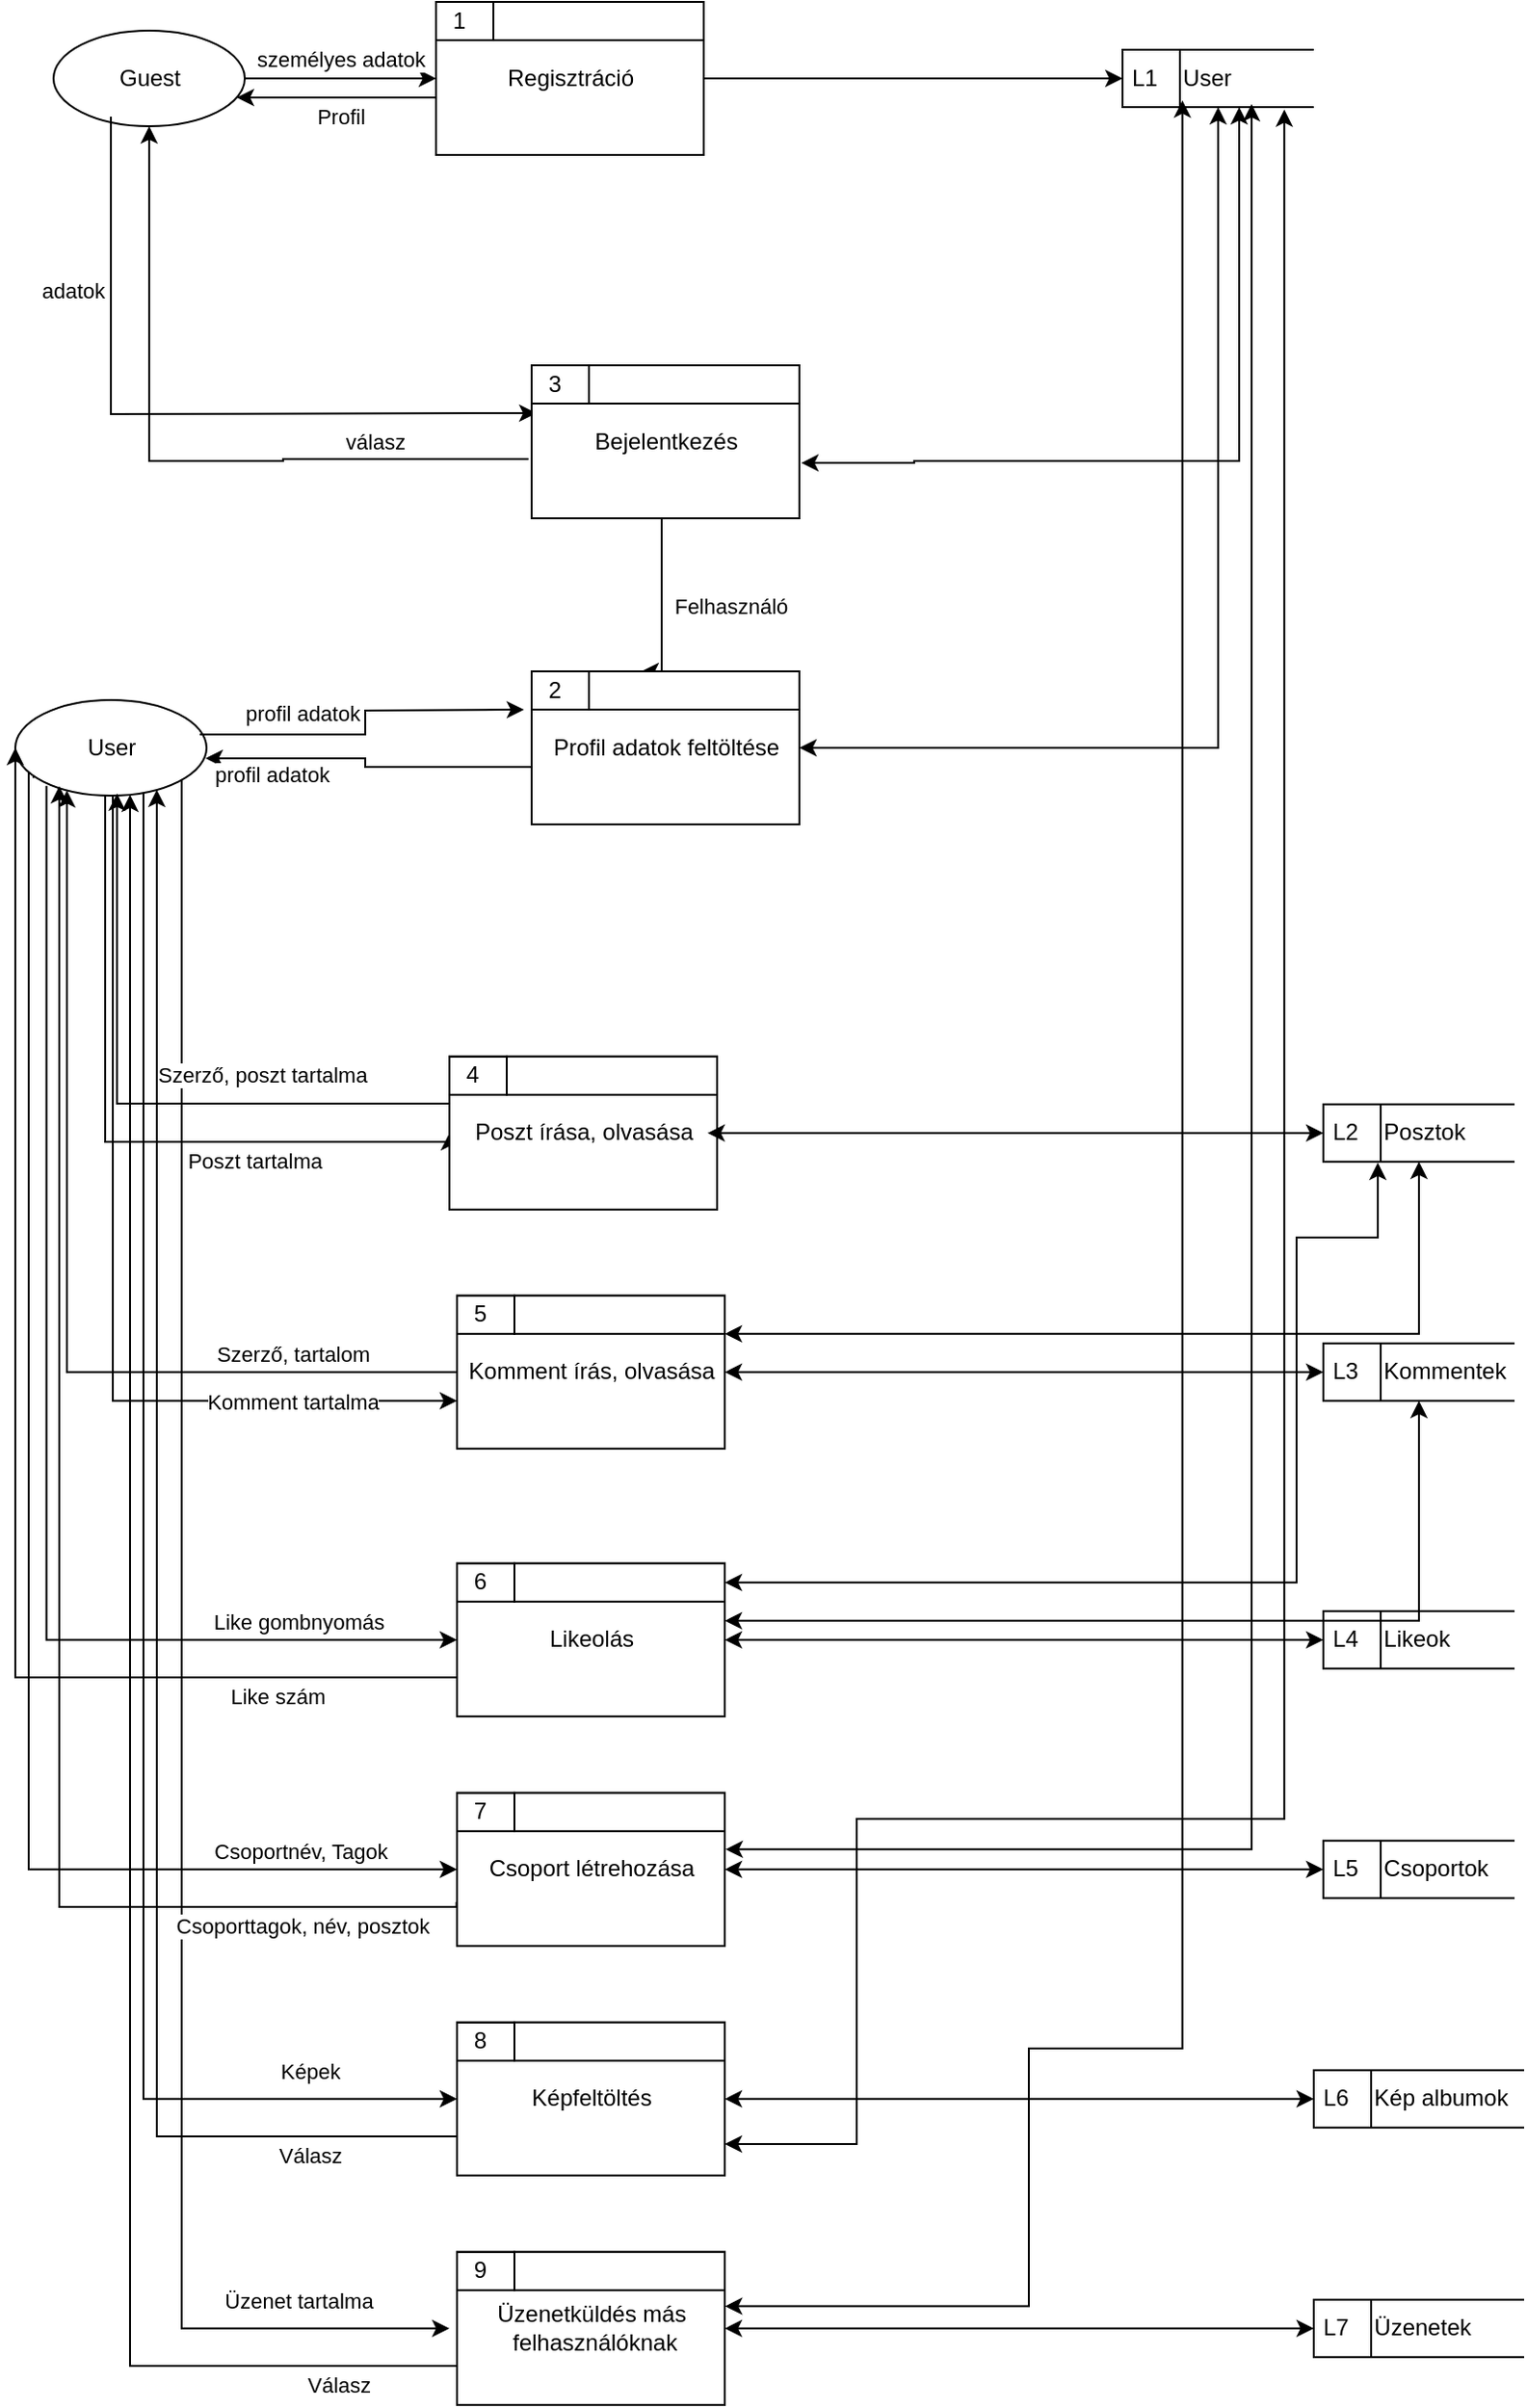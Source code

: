 <mxfile version="16.6.6" type="device"><diagram id="ANR_vp_lhepTak9021Tx" name="Page-1"><mxGraphModel dx="1237" dy="683" grid="1" gridSize="10" guides="1" tooltips="1" connect="1" arrows="1" fold="1" page="1" pageScale="1" pageWidth="827" pageHeight="1169" math="0" shadow="0"><root><mxCell id="0"/><mxCell id="1" parent="0"/><mxCell id="r7AQeuSnWRt4MaGUqUFz-83" style="edgeStyle=orthogonalEdgeStyle;rounded=0;orthogonalLoop=1;jettySize=auto;html=1;startArrow=none;startFill=0;entryX=0;entryY=0.5;entryDx=0;entryDy=0;exitX=0.457;exitY=0.99;exitDx=0;exitDy=0;exitPerimeter=0;" parent="1" source="r7AQeuSnWRt4MaGUqUFz-1" target="r7AQeuSnWRt4MaGUqUFz-18" edge="1"><mxGeometry relative="1" as="geometry"><mxPoint x="247" y="726.4" as="targetPoint"/><mxPoint x="77" y="626.4" as="sourcePoint"/><Array as="points"><mxPoint x="77" y="545"/><mxPoint x="77" y="726"/><mxPoint x="257" y="726"/></Array></mxGeometry></mxCell><mxCell id="r7AQeuSnWRt4MaGUqUFz-91" value="Poszt tartalma" style="edgeLabel;html=1;align=center;verticalAlign=middle;resizable=0;points=[];" parent="r7AQeuSnWRt4MaGUqUFz-83" vertex="1" connectable="0"><mxGeometry x="0.42" relative="1" as="geometry"><mxPoint y="10" as="offset"/></mxGeometry></mxCell><mxCell id="r7AQeuSnWRt4MaGUqUFz-84" style="edgeStyle=orthogonalEdgeStyle;rounded=0;orthogonalLoop=1;jettySize=auto;html=1;entryX=0;entryY=0.75;entryDx=0;entryDy=0;startArrow=none;startFill=0;exitX=0.483;exitY=0.99;exitDx=0;exitDy=0;exitPerimeter=0;" parent="1" source="r7AQeuSnWRt4MaGUqUFz-1" edge="1"><mxGeometry relative="1" as="geometry"><mxPoint x="81" y="620.895" as="sourcePoint"/><mxPoint x="261" y="861.4" as="targetPoint"/><Array as="points"><mxPoint x="81" y="545"/><mxPoint x="81" y="861"/></Array></mxGeometry></mxCell><mxCell id="r7AQeuSnWRt4MaGUqUFz-92" value="Komment tartalma" style="edgeLabel;html=1;align=center;verticalAlign=middle;resizable=0;points=[];" parent="r7AQeuSnWRt4MaGUqUFz-84" vertex="1" connectable="0"><mxGeometry x="0.592" relative="1" as="geometry"><mxPoint x="16" as="offset"/></mxGeometry></mxCell><mxCell id="r7AQeuSnWRt4MaGUqUFz-85" style="edgeStyle=orthogonalEdgeStyle;rounded=0;orthogonalLoop=1;jettySize=auto;html=1;entryX=0;entryY=0.5;entryDx=0;entryDy=0;startArrow=none;startFill=0;exitX=0.163;exitY=0.898;exitDx=0;exitDy=0;exitPerimeter=0;" parent="1" source="r7AQeuSnWRt4MaGUqUFz-1" target="r7AQeuSnWRt4MaGUqUFz-28" edge="1"><mxGeometry relative="1" as="geometry"><mxPoint x="47" y="621.4" as="sourcePoint"/><Array as="points"><mxPoint x="46" y="986"/></Array></mxGeometry></mxCell><mxCell id="r7AQeuSnWRt4MaGUqUFz-93" value="Like gombnyomás" style="edgeLabel;html=1;align=center;verticalAlign=middle;resizable=0;points=[];" parent="r7AQeuSnWRt4MaGUqUFz-85" vertex="1" connectable="0"><mxGeometry x="0.712" y="2" relative="1" as="geometry"><mxPoint x="12" y="-8" as="offset"/></mxGeometry></mxCell><mxCell id="r7AQeuSnWRt4MaGUqUFz-86" style="edgeStyle=orthogonalEdgeStyle;rounded=0;orthogonalLoop=1;jettySize=auto;html=1;entryX=0;entryY=0.5;entryDx=0;entryDy=0;startArrow=none;startFill=0;exitX=0.095;exitY=0.816;exitDx=0;exitDy=0;exitPerimeter=0;" parent="1" source="r7AQeuSnWRt4MaGUqUFz-1" target="r7AQeuSnWRt4MaGUqUFz-38" edge="1"><mxGeometry relative="1" as="geometry"><mxPoint x="37" y="616.4" as="sourcePoint"/><Array as="points"><mxPoint x="40" y="530"/><mxPoint x="37" y="530"/><mxPoint x="37" y="1106"/></Array></mxGeometry></mxCell><mxCell id="r7AQeuSnWRt4MaGUqUFz-94" value="Csoportnév, Tagok" style="edgeLabel;html=1;align=center;verticalAlign=middle;resizable=0;points=[];" parent="r7AQeuSnWRt4MaGUqUFz-86" vertex="1" connectable="0"><mxGeometry x="0.772" y="1" relative="1" as="geometry"><mxPoint x="10" y="-9" as="offset"/></mxGeometry></mxCell><mxCell id="r7AQeuSnWRt4MaGUqUFz-87" style="edgeStyle=orthogonalEdgeStyle;rounded=0;orthogonalLoop=1;jettySize=auto;html=1;entryX=0;entryY=0.5;entryDx=0;entryDy=0;startArrow=none;startFill=0;exitX=0.628;exitY=0.97;exitDx=0;exitDy=0;exitPerimeter=0;" parent="1" source="r7AQeuSnWRt4MaGUqUFz-1" target="r7AQeuSnWRt4MaGUqUFz-48" edge="1"><mxGeometry relative="1" as="geometry"><mxPoint x="97" y="624.313" as="sourcePoint"/><Array as="points"><mxPoint x="97" y="544"/><mxPoint x="97" y="1226"/></Array></mxGeometry></mxCell><mxCell id="r7AQeuSnWRt4MaGUqUFz-95" value="Képek" style="edgeLabel;html=1;align=center;verticalAlign=middle;resizable=0;points=[];" parent="r7AQeuSnWRt4MaGUqUFz-87" vertex="1" connectable="0"><mxGeometry x="0.818" y="1" relative="1" as="geometry"><mxPoint y="-14" as="offset"/></mxGeometry></mxCell><mxCell id="r7AQeuSnWRt4MaGUqUFz-88" style="edgeStyle=orthogonalEdgeStyle;rounded=0;orthogonalLoop=1;jettySize=auto;html=1;startArrow=none;startFill=0;" parent="1" source="r7AQeuSnWRt4MaGUqUFz-1" edge="1"><mxGeometry relative="1" as="geometry"><mxPoint x="117.034" y="616.397" as="sourcePoint"/><mxPoint x="257" y="1346.4" as="targetPoint"/><Array as="points"><mxPoint x="117" y="1346"/></Array></mxGeometry></mxCell><mxCell id="r7AQeuSnWRt4MaGUqUFz-96" value="Üzenet tartalma" style="edgeLabel;html=1;align=center;verticalAlign=middle;resizable=0;points=[];" parent="r7AQeuSnWRt4MaGUqUFz-88" vertex="1" connectable="0"><mxGeometry x="0.833" relative="1" as="geometry"><mxPoint y="-15" as="offset"/></mxGeometry></mxCell><mxCell id="r7AQeuSnWRt4MaGUqUFz-1" value="User" style="shape=ellipse;html=1;dashed=0;whitespace=wrap;perimeter=ellipsePerimeter;" parent="1" vertex="1"><mxGeometry x="30" y="495" width="100" height="50" as="geometry"/></mxCell><mxCell id="r7AQeuSnWRt4MaGUqUFz-69" style="edgeStyle=orthogonalEdgeStyle;rounded=0;orthogonalLoop=1;jettySize=auto;html=1;entryX=0;entryY=0.5;entryDx=0;entryDy=0;" parent="1" source="r7AQeuSnWRt4MaGUqUFz-2" target="r7AQeuSnWRt4MaGUqUFz-6" edge="1"><mxGeometry relative="1" as="geometry"><Array as="points"><mxPoint x="200" y="170"/><mxPoint x="200" y="170"/></Array></mxGeometry></mxCell><mxCell id="r7AQeuSnWRt4MaGUqUFz-71" value="személyes adatok" style="edgeLabel;html=1;align=center;verticalAlign=middle;resizable=0;points=[];" parent="r7AQeuSnWRt4MaGUqUFz-69" vertex="1" connectable="0"><mxGeometry x="-0.14" y="1" relative="1" as="geometry"><mxPoint x="7" y="-9" as="offset"/></mxGeometry></mxCell><mxCell id="r7AQeuSnWRt4MaGUqUFz-2" value="Guest" style="shape=ellipse;html=1;dashed=0;whitespace=wrap;perimeter=ellipsePerimeter;" parent="1" vertex="1"><mxGeometry x="50" y="145" width="100" height="50" as="geometry"/></mxCell><mxCell id="r7AQeuSnWRt4MaGUqUFz-5" value="" style="group" parent="1" vertex="1" connectable="0"><mxGeometry x="250.0" y="130" width="140" height="80" as="geometry"/></mxCell><mxCell id="r7AQeuSnWRt4MaGUqUFz-6" value="" style="html=1;dashed=0;whitespace=wrap;rounded=0;sketch=0;strokeColor=#000000;align=left;" parent="r7AQeuSnWRt4MaGUqUFz-5" vertex="1"><mxGeometry width="140" height="80" as="geometry"/></mxCell><mxCell id="r7AQeuSnWRt4MaGUqUFz-7" value="1&amp;nbsp;&amp;nbsp;" style="text;html=1;resizable=0;autosize=1;align=center;verticalAlign=middle;points=[];fillColor=none;rounded=0;sketch=0;strokeColor=#000000;" parent="r7AQeuSnWRt4MaGUqUFz-5" vertex="1"><mxGeometry width="30" height="20" as="geometry"/></mxCell><mxCell id="r7AQeuSnWRt4MaGUqUFz-8" value="Regisztráció" style="text;html=1;resizable=0;autosize=1;align=center;verticalAlign=middle;points=[];fillColor=none;strokeColor=none;rounded=0;sketch=0;" parent="r7AQeuSnWRt4MaGUqUFz-5" vertex="1"><mxGeometry x="30" y="30" width="80" height="20" as="geometry"/></mxCell><mxCell id="r7AQeuSnWRt4MaGUqUFz-9" value="" style="rounded=0;whiteSpace=wrap;html=1;sketch=0;strokeColor=#000000;align=left;" parent="r7AQeuSnWRt4MaGUqUFz-5" vertex="1"><mxGeometry x="30.0" width="110" height="20" as="geometry"/></mxCell><mxCell id="r7AQeuSnWRt4MaGUqUFz-17" value="" style="group" parent="1" vertex="1" connectable="0"><mxGeometry x="257.0" y="681.4" width="140" height="80" as="geometry"/></mxCell><mxCell id="r7AQeuSnWRt4MaGUqUFz-18" value="" style="html=1;dashed=0;whitespace=wrap;rounded=0;sketch=0;strokeColor=#000000;align=left;" parent="r7AQeuSnWRt4MaGUqUFz-17" vertex="1"><mxGeometry width="140" height="80" as="geometry"/></mxCell><mxCell id="r7AQeuSnWRt4MaGUqUFz-19" value="4&amp;nbsp;&amp;nbsp;" style="text;html=1;resizable=0;autosize=1;align=center;verticalAlign=middle;points=[];fillColor=none;rounded=0;sketch=0;strokeColor=#000000;" parent="r7AQeuSnWRt4MaGUqUFz-17" vertex="1"><mxGeometry width="30" height="20" as="geometry"/></mxCell><mxCell id="r7AQeuSnWRt4MaGUqUFz-20" value="Poszt írása, olvasása" style="text;html=1;resizable=0;autosize=1;align=center;verticalAlign=middle;points=[];fillColor=none;strokeColor=none;rounded=0;sketch=0;" parent="r7AQeuSnWRt4MaGUqUFz-17" vertex="1"><mxGeometry x="5" y="30" width="130" height="20" as="geometry"/></mxCell><mxCell id="r7AQeuSnWRt4MaGUqUFz-21" value="" style="rounded=0;whiteSpace=wrap;html=1;sketch=0;strokeColor=#000000;align=left;" parent="r7AQeuSnWRt4MaGUqUFz-17" vertex="1"><mxGeometry x="30.0" width="110" height="20" as="geometry"/></mxCell><mxCell id="r7AQeuSnWRt4MaGUqUFz-22" value="" style="group" parent="1" vertex="1" connectable="0"><mxGeometry x="261.0" y="806.4" width="140" height="80" as="geometry"/></mxCell><mxCell id="r7AQeuSnWRt4MaGUqUFz-23" value="" style="html=1;dashed=0;whitespace=wrap;rounded=0;sketch=0;strokeColor=#000000;align=left;" parent="r7AQeuSnWRt4MaGUqUFz-22" vertex="1"><mxGeometry width="140" height="80" as="geometry"/></mxCell><mxCell id="r7AQeuSnWRt4MaGUqUFz-24" value="5&amp;nbsp;&amp;nbsp;" style="text;html=1;resizable=0;autosize=1;align=center;verticalAlign=middle;points=[];fillColor=none;rounded=0;sketch=0;strokeColor=#000000;" parent="r7AQeuSnWRt4MaGUqUFz-22" vertex="1"><mxGeometry width="30" height="20" as="geometry"/></mxCell><mxCell id="r7AQeuSnWRt4MaGUqUFz-25" value="Komment írás, olvasása" style="text;html=1;resizable=0;autosize=1;align=center;verticalAlign=middle;points=[];fillColor=none;strokeColor=none;rounded=0;sketch=0;" parent="r7AQeuSnWRt4MaGUqUFz-22" vertex="1"><mxGeometry y="30" width="140" height="20" as="geometry"/></mxCell><mxCell id="r7AQeuSnWRt4MaGUqUFz-26" value="" style="rounded=0;whiteSpace=wrap;html=1;sketch=0;strokeColor=#000000;align=left;" parent="r7AQeuSnWRt4MaGUqUFz-22" vertex="1"><mxGeometry x="30.0" width="110" height="20" as="geometry"/></mxCell><mxCell id="r7AQeuSnWRt4MaGUqUFz-27" value="" style="group" parent="1" vertex="1" connectable="0"><mxGeometry x="261.0" y="946.4" width="140" height="80" as="geometry"/></mxCell><mxCell id="r7AQeuSnWRt4MaGUqUFz-28" value="" style="html=1;dashed=0;whitespace=wrap;rounded=0;sketch=0;strokeColor=#000000;align=left;" parent="r7AQeuSnWRt4MaGUqUFz-27" vertex="1"><mxGeometry width="140" height="80" as="geometry"/></mxCell><mxCell id="r7AQeuSnWRt4MaGUqUFz-29" value="6&amp;nbsp;&amp;nbsp;" style="text;html=1;resizable=0;autosize=1;align=center;verticalAlign=middle;points=[];fillColor=none;rounded=0;sketch=0;strokeColor=#000000;" parent="r7AQeuSnWRt4MaGUqUFz-27" vertex="1"><mxGeometry width="30" height="20" as="geometry"/></mxCell><mxCell id="r7AQeuSnWRt4MaGUqUFz-30" value="Likeolás" style="text;html=1;resizable=0;autosize=1;align=center;verticalAlign=middle;points=[];fillColor=none;strokeColor=none;rounded=0;sketch=0;" parent="r7AQeuSnWRt4MaGUqUFz-27" vertex="1"><mxGeometry x="40" y="30" width="60" height="20" as="geometry"/></mxCell><mxCell id="r7AQeuSnWRt4MaGUqUFz-31" value="" style="rounded=0;whiteSpace=wrap;html=1;sketch=0;strokeColor=#000000;align=left;" parent="r7AQeuSnWRt4MaGUqUFz-27" vertex="1"><mxGeometry x="30.0" width="110" height="20" as="geometry"/></mxCell><mxCell id="r7AQeuSnWRt4MaGUqUFz-37" value="" style="group" parent="1" vertex="1" connectable="0"><mxGeometry x="261.0" y="1066.4" width="140" height="80" as="geometry"/></mxCell><mxCell id="r7AQeuSnWRt4MaGUqUFz-38" value="" style="html=1;dashed=0;whitespace=wrap;rounded=0;sketch=0;strokeColor=#000000;align=left;" parent="r7AQeuSnWRt4MaGUqUFz-37" vertex="1"><mxGeometry width="140" height="80" as="geometry"/></mxCell><mxCell id="r7AQeuSnWRt4MaGUqUFz-39" value="7&amp;nbsp;&amp;nbsp;" style="text;html=1;resizable=0;autosize=1;align=center;verticalAlign=middle;points=[];fillColor=none;rounded=0;sketch=0;strokeColor=#000000;" parent="r7AQeuSnWRt4MaGUqUFz-37" vertex="1"><mxGeometry width="30" height="20" as="geometry"/></mxCell><mxCell id="r7AQeuSnWRt4MaGUqUFz-40" value="Csoport létrehozása" style="text;html=1;resizable=0;autosize=1;align=center;verticalAlign=middle;points=[];fillColor=none;strokeColor=none;rounded=0;sketch=0;" parent="r7AQeuSnWRt4MaGUqUFz-37" vertex="1"><mxGeometry x="10" y="30" width="120" height="20" as="geometry"/></mxCell><mxCell id="r7AQeuSnWRt4MaGUqUFz-41" value="" style="rounded=0;whiteSpace=wrap;html=1;sketch=0;strokeColor=#000000;align=left;" parent="r7AQeuSnWRt4MaGUqUFz-37" vertex="1"><mxGeometry x="30.0" width="110" height="20" as="geometry"/></mxCell><mxCell id="r7AQeuSnWRt4MaGUqUFz-47" value="" style="group" parent="1" vertex="1" connectable="0"><mxGeometry x="261.0" y="1186.4" width="140" height="80" as="geometry"/></mxCell><mxCell id="r7AQeuSnWRt4MaGUqUFz-48" value="" style="html=1;dashed=0;whitespace=wrap;rounded=0;sketch=0;strokeColor=#000000;align=left;" parent="r7AQeuSnWRt4MaGUqUFz-47" vertex="1"><mxGeometry width="140" height="80" as="geometry"/></mxCell><mxCell id="r7AQeuSnWRt4MaGUqUFz-49" value="8&amp;nbsp;&amp;nbsp;" style="text;html=1;resizable=0;autosize=1;align=center;verticalAlign=middle;points=[];fillColor=none;rounded=0;sketch=0;strokeColor=#000000;" parent="r7AQeuSnWRt4MaGUqUFz-47" vertex="1"><mxGeometry width="30" height="20" as="geometry"/></mxCell><mxCell id="r7AQeuSnWRt4MaGUqUFz-50" value="Képfeltöltés" style="text;html=1;resizable=0;autosize=1;align=center;verticalAlign=middle;points=[];fillColor=none;strokeColor=none;rounded=0;sketch=0;" parent="r7AQeuSnWRt4MaGUqUFz-47" vertex="1"><mxGeometry x="30" y="30" width="80" height="20" as="geometry"/></mxCell><mxCell id="r7AQeuSnWRt4MaGUqUFz-51" value="" style="rounded=0;whiteSpace=wrap;html=1;sketch=0;strokeColor=#000000;align=left;" parent="r7AQeuSnWRt4MaGUqUFz-47" vertex="1"><mxGeometry x="30.0" width="110" height="20" as="geometry"/></mxCell><mxCell id="r7AQeuSnWRt4MaGUqUFz-52" value="" style="group" parent="1" vertex="1" connectable="0"><mxGeometry x="261.0" y="1306.4" width="140" height="80" as="geometry"/></mxCell><mxCell id="r7AQeuSnWRt4MaGUqUFz-53" value="" style="html=1;dashed=0;whitespace=wrap;rounded=0;sketch=0;strokeColor=#000000;align=left;" parent="r7AQeuSnWRt4MaGUqUFz-52" vertex="1"><mxGeometry width="140" height="80" as="geometry"/></mxCell><mxCell id="r7AQeuSnWRt4MaGUqUFz-54" value="9&amp;nbsp;&amp;nbsp;" style="text;html=1;resizable=0;autosize=1;align=center;verticalAlign=middle;points=[];fillColor=none;rounded=0;sketch=0;strokeColor=#000000;" parent="r7AQeuSnWRt4MaGUqUFz-52" vertex="1"><mxGeometry width="30" height="20" as="geometry"/></mxCell><mxCell id="r7AQeuSnWRt4MaGUqUFz-55" value="Üzenetküldés más&lt;br&gt;&amp;nbsp;felhasználóknak" style="text;html=1;resizable=0;autosize=1;align=center;verticalAlign=middle;points=[];fillColor=none;strokeColor=none;rounded=0;sketch=0;" parent="r7AQeuSnWRt4MaGUqUFz-52" vertex="1"><mxGeometry x="15" y="25" width="110" height="30" as="geometry"/></mxCell><mxCell id="r7AQeuSnWRt4MaGUqUFz-56" value="" style="rounded=0;whiteSpace=wrap;html=1;sketch=0;strokeColor=#000000;align=left;" parent="r7AQeuSnWRt4MaGUqUFz-52" vertex="1"><mxGeometry x="30.0" width="110" height="20" as="geometry"/></mxCell><mxCell id="r7AQeuSnWRt4MaGUqUFz-62" value="L1&lt;span style=&quot;white-space: pre&quot;&gt;&#9;&lt;/span&gt;User" style="html=1;dashed=0;whitespace=wrap;shape=mxgraph.dfd.dataStoreID;align=left;spacingLeft=3;points=[[0,0],[0.5,0],[1,0],[0,0.5],[1,0.5],[0,1],[0.5,1],[1,1]];" parent="1" vertex="1"><mxGeometry x="609" y="155" width="100" height="30" as="geometry"/></mxCell><mxCell id="r7AQeuSnWRt4MaGUqUFz-63" value="L2&lt;span style=&quot;white-space: pre&quot;&gt;&#9;&lt;/span&gt;Posztok" style="html=1;dashed=0;whitespace=wrap;shape=mxgraph.dfd.dataStoreID;align=left;spacingLeft=3;points=[[0,0],[0.5,0],[1,0],[0,0.5],[1,0.5],[0,1],[0.5,1],[1,1]];" parent="1" vertex="1"><mxGeometry x="714" y="706.4" width="100" height="30" as="geometry"/></mxCell><mxCell id="r7AQeuSnWRt4MaGUqUFz-64" value="L3&lt;span style=&quot;white-space: pre&quot;&gt;&#9;&lt;/span&gt;Kommentek" style="html=1;dashed=0;whitespace=wrap;shape=mxgraph.dfd.dataStoreID;align=left;spacingLeft=3;points=[[0,0],[0.5,0],[1,0],[0,0.5],[1,0.5],[0,1],[0.5,1],[1,1]];" parent="1" vertex="1"><mxGeometry x="714" y="831.4" width="100" height="30" as="geometry"/></mxCell><mxCell id="r7AQeuSnWRt4MaGUqUFz-65" value="L4&lt;span style=&quot;white-space: pre&quot;&gt;&#9;&lt;/span&gt;Likeok" style="html=1;dashed=0;whitespace=wrap;shape=mxgraph.dfd.dataStoreID;align=left;spacingLeft=3;points=[[0,0],[0.5,0],[1,0],[0,0.5],[1,0.5],[0,1],[0.5,1],[1,1]];" parent="1" vertex="1"><mxGeometry x="714" y="971.4" width="100" height="30" as="geometry"/></mxCell><mxCell id="r7AQeuSnWRt4MaGUqUFz-66" value="L5&lt;span style=&quot;white-space: pre&quot;&gt;&#9;&lt;/span&gt;Csoportok" style="html=1;dashed=0;whitespace=wrap;shape=mxgraph.dfd.dataStoreID;align=left;spacingLeft=3;points=[[0,0],[0.5,0],[1,0],[0,0.5],[1,0.5],[0,1],[0.5,1],[1,1]];" parent="1" vertex="1"><mxGeometry x="714" y="1091.4" width="100" height="30" as="geometry"/></mxCell><mxCell id="r7AQeuSnWRt4MaGUqUFz-67" value="L6&lt;span style=&quot;white-space: pre&quot;&gt;&#9;&lt;/span&gt;Kép albumok" style="html=1;dashed=0;whitespace=wrap;shape=mxgraph.dfd.dataStoreID;align=left;spacingLeft=3;points=[[0,0],[0.5,0],[1,0],[0,0.5],[1,0.5],[0,1],[0.5,1],[1,1]];" parent="1" vertex="1"><mxGeometry x="709" y="1211.4" width="110" height="30" as="geometry"/></mxCell><mxCell id="r7AQeuSnWRt4MaGUqUFz-68" value="L7&lt;span style=&quot;white-space: pre&quot;&gt;&#9;&lt;/span&gt;Üzenetek" style="html=1;dashed=0;whitespace=wrap;shape=mxgraph.dfd.dataStoreID;align=left;spacingLeft=3;points=[[0,0],[0.5,0],[1,0],[0,0.5],[1,0.5],[0,1],[0.5,1],[1,1]];" parent="1" vertex="1"><mxGeometry x="709" y="1331.4" width="110" height="30" as="geometry"/></mxCell><mxCell id="r7AQeuSnWRt4MaGUqUFz-70" style="edgeStyle=orthogonalEdgeStyle;rounded=0;orthogonalLoop=1;jettySize=auto;html=1;" parent="1" source="r7AQeuSnWRt4MaGUqUFz-6" target="r7AQeuSnWRt4MaGUqUFz-2" edge="1"><mxGeometry relative="1" as="geometry"><Array as="points"><mxPoint x="200" y="180"/><mxPoint x="200" y="180"/></Array></mxGeometry></mxCell><mxCell id="r7AQeuSnWRt4MaGUqUFz-72" value="Profil" style="edgeLabel;html=1;align=center;verticalAlign=middle;resizable=0;points=[];" parent="r7AQeuSnWRt4MaGUqUFz-70" vertex="1" connectable="0"><mxGeometry x="-0.159" y="2" relative="1" as="geometry"><mxPoint x="-6" y="8" as="offset"/></mxGeometry></mxCell><mxCell id="r7AQeuSnWRt4MaGUqUFz-73" style="edgeStyle=orthogonalEdgeStyle;rounded=0;orthogonalLoop=1;jettySize=auto;html=1;" parent="1" source="r7AQeuSnWRt4MaGUqUFz-6" target="r7AQeuSnWRt4MaGUqUFz-62" edge="1"><mxGeometry relative="1" as="geometry"/></mxCell><mxCell id="r7AQeuSnWRt4MaGUqUFz-78" style="edgeStyle=orthogonalEdgeStyle;rounded=0;orthogonalLoop=1;jettySize=auto;html=1;startArrow=classic;startFill=1;exitX=1.007;exitY=0.638;exitDx=0;exitDy=0;exitPerimeter=0;" parent="1" source="5t2ck8URh5BumB3QHUYi-16" target="r7AQeuSnWRt4MaGUqUFz-62" edge="1"><mxGeometry relative="1" as="geometry"><Array as="points"><mxPoint x="500" y="371"/><mxPoint x="500" y="370"/><mxPoint x="670" y="370"/></Array><mxPoint x="409.66" y="450.46" as="sourcePoint"/></mxGeometry></mxCell><mxCell id="r7AQeuSnWRt4MaGUqUFz-100" style="edgeStyle=orthogonalEdgeStyle;rounded=0;orthogonalLoop=1;jettySize=auto;html=1;entryX=0.532;entryY=0.978;entryDx=0;entryDy=0;entryPerimeter=0;startArrow=none;startFill=0;" parent="1" source="r7AQeuSnWRt4MaGUqUFz-18" target="r7AQeuSnWRt4MaGUqUFz-1" edge="1"><mxGeometry relative="1" as="geometry"><mxPoint x="82.9" y="625.25" as="targetPoint"/><Array as="points"><mxPoint x="83" y="706"/></Array></mxGeometry></mxCell><mxCell id="r7AQeuSnWRt4MaGUqUFz-101" value="Szerző, poszt tartalma" style="edgeLabel;html=1;align=center;verticalAlign=middle;resizable=0;points=[];" parent="r7AQeuSnWRt4MaGUqUFz-100" vertex="1" connectable="0"><mxGeometry x="-0.417" y="-2" relative="1" as="geometry"><mxPoint y="-13" as="offset"/></mxGeometry></mxCell><mxCell id="r7AQeuSnWRt4MaGUqUFz-102" style="edgeStyle=orthogonalEdgeStyle;rounded=0;orthogonalLoop=1;jettySize=auto;html=1;startArrow=none;startFill=0;" parent="1" source="r7AQeuSnWRt4MaGUqUFz-23" target="r7AQeuSnWRt4MaGUqUFz-1" edge="1"><mxGeometry relative="1" as="geometry"><mxPoint x="57" y="624.313" as="targetPoint"/><Array as="points"><mxPoint x="57" y="846"/></Array></mxGeometry></mxCell><mxCell id="r7AQeuSnWRt4MaGUqUFz-103" value="Szerző, tartalom" style="edgeLabel;html=1;align=center;verticalAlign=middle;resizable=0;points=[];" parent="r7AQeuSnWRt4MaGUqUFz-102" vertex="1" connectable="0"><mxGeometry x="-0.661" y="-2" relative="1" as="geometry"><mxPoint y="-8" as="offset"/></mxGeometry></mxCell><mxCell id="r7AQeuSnWRt4MaGUqUFz-104" style="edgeStyle=orthogonalEdgeStyle;rounded=0;orthogonalLoop=1;jettySize=auto;html=1;startArrow=none;startFill=0;" parent="1" source="r7AQeuSnWRt4MaGUqUFz-28" target="r7AQeuSnWRt4MaGUqUFz-1" edge="1"><mxGeometry relative="1" as="geometry"><mxPoint x="30.0" y="610.0" as="targetPoint"/><Array as="points"><mxPoint x="30" y="1006"/></Array></mxGeometry></mxCell><mxCell id="r7AQeuSnWRt4MaGUqUFz-105" value="Like szám" style="edgeLabel;html=1;align=center;verticalAlign=middle;resizable=0;points=[];" parent="r7AQeuSnWRt4MaGUqUFz-104" vertex="1" connectable="0"><mxGeometry x="-0.715" y="-1" relative="1" as="geometry"><mxPoint x="8" y="11" as="offset"/></mxGeometry></mxCell><mxCell id="r7AQeuSnWRt4MaGUqUFz-106" style="edgeStyle=orthogonalEdgeStyle;rounded=0;orthogonalLoop=1;jettySize=auto;html=1;startArrow=none;startFill=0;exitX=-0.002;exitY=0.712;exitDx=0;exitDy=0;exitPerimeter=0;" parent="1" source="r7AQeuSnWRt4MaGUqUFz-38" edge="1"><mxGeometry relative="1" as="geometry"><mxPoint x="53" y="540" as="targetPoint"/><Array as="points"><mxPoint x="261" y="1126"/><mxPoint x="53" y="1126"/></Array></mxGeometry></mxCell><mxCell id="r7AQeuSnWRt4MaGUqUFz-107" value="Csoporttagok, név, posztok" style="edgeLabel;html=1;align=center;verticalAlign=middle;resizable=0;points=[];" parent="r7AQeuSnWRt4MaGUqUFz-106" vertex="1" connectable="0"><mxGeometry x="-0.789" relative="1" as="geometry"><mxPoint y="10" as="offset"/></mxGeometry></mxCell><mxCell id="r7AQeuSnWRt4MaGUqUFz-108" style="edgeStyle=orthogonalEdgeStyle;rounded=0;orthogonalLoop=1;jettySize=auto;html=1;startArrow=none;startFill=0;" parent="1" source="r7AQeuSnWRt4MaGUqUFz-53" target="r7AQeuSnWRt4MaGUqUFz-1" edge="1"><mxGeometry relative="1" as="geometry"><mxPoint x="90.0" y="624.3" as="targetPoint"/><Array as="points"><mxPoint x="90" y="1366"/></Array></mxGeometry></mxCell><mxCell id="r7AQeuSnWRt4MaGUqUFz-109" value="Válasz" style="edgeLabel;html=1;align=center;verticalAlign=middle;resizable=0;points=[];" parent="r7AQeuSnWRt4MaGUqUFz-108" vertex="1" connectable="0"><mxGeometry x="-0.874" y="-2" relative="1" as="geometry"><mxPoint y="12" as="offset"/></mxGeometry></mxCell><mxCell id="r7AQeuSnWRt4MaGUqUFz-110" style="edgeStyle=orthogonalEdgeStyle;rounded=0;orthogonalLoop=1;jettySize=auto;html=1;startArrow=none;startFill=0;" parent="1" source="r7AQeuSnWRt4MaGUqUFz-48" target="r7AQeuSnWRt4MaGUqUFz-1" edge="1"><mxGeometry relative="1" as="geometry"><mxPoint x="104.3" y="622.9" as="targetPoint"/><Array as="points"><mxPoint x="104" y="1246"/></Array></mxGeometry></mxCell><mxCell id="r7AQeuSnWRt4MaGUqUFz-111" value="Válasz" style="edgeLabel;html=1;align=center;verticalAlign=middle;resizable=0;points=[];" parent="r7AQeuSnWRt4MaGUqUFz-110" vertex="1" connectable="0"><mxGeometry x="-0.841" relative="1" as="geometry"><mxPoint x="-9" y="10" as="offset"/></mxGeometry></mxCell><mxCell id="r7AQeuSnWRt4MaGUqUFz-112" style="edgeStyle=orthogonalEdgeStyle;rounded=0;orthogonalLoop=1;jettySize=auto;html=1;startArrow=classic;startFill=1;" parent="1" source="r7AQeuSnWRt4MaGUqUFz-20" target="r7AQeuSnWRt4MaGUqUFz-63" edge="1"><mxGeometry relative="1" as="geometry"/></mxCell><mxCell id="r7AQeuSnWRt4MaGUqUFz-113" style="edgeStyle=orthogonalEdgeStyle;rounded=0;orthogonalLoop=1;jettySize=auto;html=1;startArrow=classic;startFill=1;" parent="1" source="r7AQeuSnWRt4MaGUqUFz-25" target="r7AQeuSnWRt4MaGUqUFz-64" edge="1"><mxGeometry relative="1" as="geometry"/></mxCell><mxCell id="r7AQeuSnWRt4MaGUqUFz-114" style="edgeStyle=orthogonalEdgeStyle;rounded=0;orthogonalLoop=1;jettySize=auto;html=1;startArrow=classic;startFill=1;" parent="1" source="r7AQeuSnWRt4MaGUqUFz-28" target="r7AQeuSnWRt4MaGUqUFz-65" edge="1"><mxGeometry relative="1" as="geometry"/></mxCell><mxCell id="r7AQeuSnWRt4MaGUqUFz-115" style="edgeStyle=orthogonalEdgeStyle;rounded=0;orthogonalLoop=1;jettySize=auto;html=1;entryX=0;entryY=0.5;entryDx=0;entryDy=0;startArrow=classic;startFill=1;exitX=1;exitY=0.5;exitDx=0;exitDy=0;" parent="1" source="r7AQeuSnWRt4MaGUqUFz-38" target="r7AQeuSnWRt4MaGUqUFz-66" edge="1"><mxGeometry relative="1" as="geometry"><mxPoint x="407" y="1106.4" as="sourcePoint"/><Array as="points"/></mxGeometry></mxCell><mxCell id="r7AQeuSnWRt4MaGUqUFz-116" style="edgeStyle=orthogonalEdgeStyle;rounded=0;orthogonalLoop=1;jettySize=auto;html=1;entryX=0;entryY=0.5;entryDx=0;entryDy=0;startArrow=classic;startFill=1;" parent="1" source="r7AQeuSnWRt4MaGUqUFz-48" target="r7AQeuSnWRt4MaGUqUFz-67" edge="1"><mxGeometry relative="1" as="geometry"/></mxCell><mxCell id="r7AQeuSnWRt4MaGUqUFz-117" style="edgeStyle=orthogonalEdgeStyle;rounded=0;orthogonalLoop=1;jettySize=auto;html=1;entryX=0;entryY=0.5;entryDx=0;entryDy=0;startArrow=classic;startFill=1;" parent="1" source="r7AQeuSnWRt4MaGUqUFz-53" target="r7AQeuSnWRt4MaGUqUFz-68" edge="1"><mxGeometry relative="1" as="geometry"/></mxCell><mxCell id="r7AQeuSnWRt4MaGUqUFz-120" style="edgeStyle=orthogonalEdgeStyle;rounded=0;orthogonalLoop=1;jettySize=auto;html=1;startArrow=none;startFill=0;exitX=0.429;exitY=1;exitDx=0;exitDy=0;exitPerimeter=0;entryX=0.25;entryY=0;entryDx=0;entryDy=0;" parent="1" edge="1" target="5t2ck8URh5BumB3QHUYi-24" source="5t2ck8URh5BumB3QHUYi-16"><mxGeometry relative="1" as="geometry"><mxPoint x="360" y="500" as="sourcePoint"/><mxPoint x="360" y="530" as="targetPoint"/><Array as="points"><mxPoint x="368" y="400"/></Array></mxGeometry></mxCell><mxCell id="r7AQeuSnWRt4MaGUqUFz-121" value="Felhasználó" style="edgeLabel;html=1;align=center;verticalAlign=middle;resizable=0;points=[];" parent="r7AQeuSnWRt4MaGUqUFz-120" vertex="1" connectable="0"><mxGeometry x="0.268" y="-2" relative="1" as="geometry"><mxPoint x="38" y="-9" as="offset"/></mxGeometry></mxCell><mxCell id="r7AQeuSnWRt4MaGUqUFz-122" style="edgeStyle=orthogonalEdgeStyle;rounded=0;orthogonalLoop=1;jettySize=auto;html=1;startArrow=classic;startFill=1;" parent="1" source="r7AQeuSnWRt4MaGUqUFz-23" target="r7AQeuSnWRt4MaGUqUFz-63" edge="1"><mxGeometry relative="1" as="geometry"><Array as="points"><mxPoint x="764" y="826.4"/></Array></mxGeometry></mxCell><mxCell id="r7AQeuSnWRt4MaGUqUFz-123" style="edgeStyle=orthogonalEdgeStyle;rounded=0;orthogonalLoop=1;jettySize=auto;html=1;entryX=0.5;entryY=1;entryDx=0;entryDy=0;startArrow=classic;startFill=1;" parent="1" source="r7AQeuSnWRt4MaGUqUFz-28" target="r7AQeuSnWRt4MaGUqUFz-64" edge="1"><mxGeometry relative="1" as="geometry"><Array as="points"><mxPoint x="764" y="976.4"/></Array></mxGeometry></mxCell><mxCell id="r7AQeuSnWRt4MaGUqUFz-124" style="edgeStyle=orthogonalEdgeStyle;rounded=0;orthogonalLoop=1;jettySize=auto;html=1;entryX=0.285;entryY=1.017;entryDx=0;entryDy=0;entryPerimeter=0;startArrow=classic;startFill=1;" parent="1" source="r7AQeuSnWRt4MaGUqUFz-31" target="r7AQeuSnWRt4MaGUqUFz-63" edge="1"><mxGeometry relative="1" as="geometry"><Array as="points"><mxPoint x="700" y="956"/><mxPoint x="700" y="776"/><mxPoint x="742" y="776"/></Array></mxGeometry></mxCell><mxCell id="r7AQeuSnWRt4MaGUqUFz-125" style="edgeStyle=orthogonalEdgeStyle;rounded=0;orthogonalLoop=1;jettySize=auto;html=1;entryX=0.675;entryY=0.946;entryDx=0;entryDy=0;entryPerimeter=0;startArrow=classic;startFill=1;exitX=1.003;exitY=0.369;exitDx=0;exitDy=0;exitPerimeter=0;" parent="1" source="r7AQeuSnWRt4MaGUqUFz-38" target="r7AQeuSnWRt4MaGUqUFz-62" edge="1"><mxGeometry relative="1" as="geometry"><mxPoint x="430" y="960" as="sourcePoint"/><Array as="points"><mxPoint x="676" y="1096"/></Array></mxGeometry></mxCell><mxCell id="r7AQeuSnWRt4MaGUqUFz-126" style="edgeStyle=orthogonalEdgeStyle;rounded=0;orthogonalLoop=1;jettySize=auto;html=1;entryX=0.846;entryY=1.041;entryDx=0;entryDy=0;entryPerimeter=0;startArrow=classic;startFill=1;" parent="1" source="r7AQeuSnWRt4MaGUqUFz-48" target="r7AQeuSnWRt4MaGUqUFz-62" edge="1"><mxGeometry relative="1" as="geometry"><Array as="points"><mxPoint x="470" y="1250"/><mxPoint x="470" y="1080"/><mxPoint x="694" y="1080"/></Array></mxGeometry></mxCell><mxCell id="r7AQeuSnWRt4MaGUqUFz-127" style="edgeStyle=orthogonalEdgeStyle;rounded=0;orthogonalLoop=1;jettySize=auto;html=1;startArrow=classic;startFill=1;entryX=0.313;entryY=0.883;entryDx=0;entryDy=0;entryPerimeter=0;exitX=1.001;exitY=0.355;exitDx=0;exitDy=0;exitPerimeter=0;" parent="1" source="r7AQeuSnWRt4MaGUqUFz-53" target="r7AQeuSnWRt4MaGUqUFz-62" edge="1"><mxGeometry relative="1" as="geometry"><mxPoint x="640.0" y="188.095" as="targetPoint"/><mxPoint x="430" y="1200" as="sourcePoint"/><Array as="points"><mxPoint x="560" y="1335"/><mxPoint x="560" y="1200"/><mxPoint x="640" y="1200"/></Array></mxGeometry></mxCell><mxCell id="r7AQeuSnWRt4MaGUqUFz-187" style="edgeStyle=orthogonalEdgeStyle;rounded=0;orthogonalLoop=1;jettySize=auto;html=1;entryX=0.3;entryY=0.9;entryDx=0;entryDy=0;entryPerimeter=0;startArrow=classic;startFill=1;endArrow=none;endFill=0;" parent="1" target="r7AQeuSnWRt4MaGUqUFz-2" edge="1"><mxGeometry relative="1" as="geometry"><mxPoint x="302.5" y="345" as="sourcePoint"/></mxGeometry></mxCell><mxCell id="r7AQeuSnWRt4MaGUqUFz-188" value="adatok" style="edgeLabel;html=1;align=center;verticalAlign=middle;resizable=0;points=[];" parent="r7AQeuSnWRt4MaGUqUFz-187" vertex="1" connectable="0"><mxGeometry x="0.415" relative="1" as="geometry"><mxPoint x="-20" y="-20" as="offset"/></mxGeometry></mxCell><mxCell id="r7AQeuSnWRt4MaGUqUFz-190" value="válasz" style="edgeLabel;html=1;align=center;verticalAlign=middle;resizable=0;points=[];" parent="r7AQeuSnWRt4MaGUqUFz-187" vertex="1" connectable="0"><mxGeometry x="-0.549" y="-3" relative="1" as="geometry"><mxPoint y="18" as="offset"/></mxGeometry></mxCell><mxCell id="r7AQeuSnWRt4MaGUqUFz-189" style="edgeStyle=orthogonalEdgeStyle;rounded=0;orthogonalLoop=1;jettySize=auto;html=1;startArrow=none;startFill=0;endArrow=classic;endFill=1;exitX=-0.012;exitY=0.613;exitDx=0;exitDy=0;exitPerimeter=0;" parent="1" source="5t2ck8URh5BumB3QHUYi-16" target="r7AQeuSnWRt4MaGUqUFz-2" edge="1"><mxGeometry relative="1" as="geometry"><mxPoint x="299" y="445" as="sourcePoint"/><Array as="points"><mxPoint x="170" y="369"/><mxPoint x="100" y="370"/></Array></mxGeometry></mxCell><mxCell id="r7AQeuSnWRt4MaGUqUFz-233" style="edgeStyle=orthogonalEdgeStyle;rounded=0;orthogonalLoop=1;jettySize=auto;html=1;entryX=0.995;entryY=0.61;entryDx=0;entryDy=0;entryPerimeter=0;startArrow=none;startFill=0;endArrow=classic;endFill=1;" parent="1" target="r7AQeuSnWRt4MaGUqUFz-1" edge="1"><mxGeometry relative="1" as="geometry"><mxPoint x="300" y="530" as="sourcePoint"/><Array as="points"><mxPoint x="296" y="530"/><mxPoint x="213" y="530"/><mxPoint x="213" y="525"/></Array></mxGeometry></mxCell><mxCell id="r7AQeuSnWRt4MaGUqUFz-234" value="profil adatok" style="edgeLabel;html=1;align=center;verticalAlign=middle;resizable=0;points=[];" parent="r7AQeuSnWRt4MaGUqUFz-233" vertex="1" connectable="0"><mxGeometry x="0.455" y="1" relative="1" as="geometry"><mxPoint x="-13" y="7" as="offset"/></mxGeometry></mxCell><mxCell id="r7AQeuSnWRt4MaGUqUFz-235" style="edgeStyle=orthogonalEdgeStyle;rounded=0;orthogonalLoop=1;jettySize=auto;html=1;entryX=0.965;entryY=0.36;entryDx=0;entryDy=0;entryPerimeter=0;startArrow=classic;startFill=1;endArrow=none;endFill=0;" parent="1" target="r7AQeuSnWRt4MaGUqUFz-1" edge="1"><mxGeometry relative="1" as="geometry"><mxPoint x="296" y="500" as="sourcePoint"/></mxGeometry></mxCell><mxCell id="r7AQeuSnWRt4MaGUqUFz-236" value="profil adatok" style="edgeLabel;html=1;align=center;verticalAlign=middle;resizable=0;points=[];" parent="r7AQeuSnWRt4MaGUqUFz-235" vertex="1" connectable="0"><mxGeometry x="0.396" relative="1" as="geometry"><mxPoint x="-2" y="-11" as="offset"/></mxGeometry></mxCell><mxCell id="5t2ck8URh5BumB3QHUYi-15" value="" style="group" vertex="1" connectable="0" parent="1"><mxGeometry x="300" y="320" width="140" height="80" as="geometry"/></mxCell><mxCell id="5t2ck8URh5BumB3QHUYi-16" value="" style="html=1;dashed=0;whitespace=wrap;rounded=0;sketch=0;strokeColor=#000000;align=left;" vertex="1" parent="5t2ck8URh5BumB3QHUYi-15"><mxGeometry width="140" height="80" as="geometry"/></mxCell><mxCell id="5t2ck8URh5BumB3QHUYi-17" value="3&amp;nbsp;&amp;nbsp;" style="text;html=1;resizable=0;autosize=1;align=center;verticalAlign=middle;points=[];fillColor=none;rounded=0;sketch=0;strokeColor=#000000;" vertex="1" parent="5t2ck8URh5BumB3QHUYi-15"><mxGeometry width="30" height="20" as="geometry"/></mxCell><mxCell id="5t2ck8URh5BumB3QHUYi-18" value="Bejelentkezés" style="text;html=1;resizable=0;autosize=1;align=center;verticalAlign=middle;points=[];fillColor=none;strokeColor=none;rounded=0;sketch=0;" vertex="1" parent="5t2ck8URh5BumB3QHUYi-15"><mxGeometry x="25" y="30" width="90" height="20" as="geometry"/></mxCell><mxCell id="5t2ck8URh5BumB3QHUYi-19" value="" style="rounded=0;whiteSpace=wrap;html=1;sketch=0;strokeColor=#000000;align=left;" vertex="1" parent="5t2ck8URh5BumB3QHUYi-15"><mxGeometry x="30.0" width="110" height="20" as="geometry"/></mxCell><mxCell id="5t2ck8URh5BumB3QHUYi-20" value="" style="group" vertex="1" connectable="0" parent="1"><mxGeometry x="300" y="480" width="140" height="80" as="geometry"/></mxCell><mxCell id="5t2ck8URh5BumB3QHUYi-21" value="" style="html=1;dashed=0;whitespace=wrap;rounded=0;sketch=0;strokeColor=#000000;align=left;" vertex="1" parent="5t2ck8URh5BumB3QHUYi-20"><mxGeometry width="140" height="80" as="geometry"/></mxCell><mxCell id="5t2ck8URh5BumB3QHUYi-22" value="2&amp;nbsp;&amp;nbsp;" style="text;html=1;resizable=0;autosize=1;align=center;verticalAlign=middle;points=[];fillColor=none;rounded=0;sketch=0;strokeColor=#000000;" vertex="1" parent="5t2ck8URh5BumB3QHUYi-20"><mxGeometry width="30" height="20" as="geometry"/></mxCell><mxCell id="5t2ck8URh5BumB3QHUYi-23" value="Profil adatok feltöltése" style="text;html=1;resizable=0;autosize=1;align=center;verticalAlign=middle;points=[];fillColor=none;strokeColor=none;rounded=0;sketch=0;" vertex="1" parent="5t2ck8URh5BumB3QHUYi-20"><mxGeometry x="5" y="30" width="130" height="20" as="geometry"/></mxCell><mxCell id="5t2ck8URh5BumB3QHUYi-24" value="" style="rounded=0;whiteSpace=wrap;html=1;sketch=0;strokeColor=#000000;align=left;" vertex="1" parent="5t2ck8URh5BumB3QHUYi-20"><mxGeometry x="30.0" width="110" height="20" as="geometry"/></mxCell><mxCell id="5t2ck8URh5BumB3QHUYi-25" style="edgeStyle=orthogonalEdgeStyle;rounded=0;orthogonalLoop=1;jettySize=auto;html=1;entryX=0.5;entryY=1;entryDx=0;entryDy=0;startArrow=classic;startFill=1;" edge="1" parent="1" source="5t2ck8URh5BumB3QHUYi-21" target="r7AQeuSnWRt4MaGUqUFz-62"><mxGeometry relative="1" as="geometry"/></mxCell></root></mxGraphModel></diagram></mxfile>